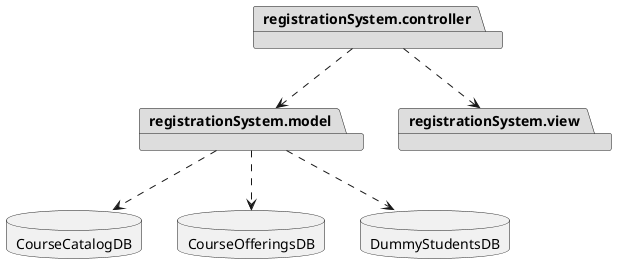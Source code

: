 @startuml package_crs

package registrationSystem.model #DDDDDD
package registrationSystem.view #DDDDDD
package registrationSystem.controller #DDDDDD

registrationSystem.controller ..> registrationSystem.model
registrationSystem.controller ..> registrationSystem.view

database CourseCatalogDB
database CourseOfferingsDB
database DummyStudentsDB

registrationSystem.model ..> CourseCatalogDB
registrationSystem.model ..> CourseOfferingsDB
registrationSystem.model ..> DummyStudentsDB

@enduml
